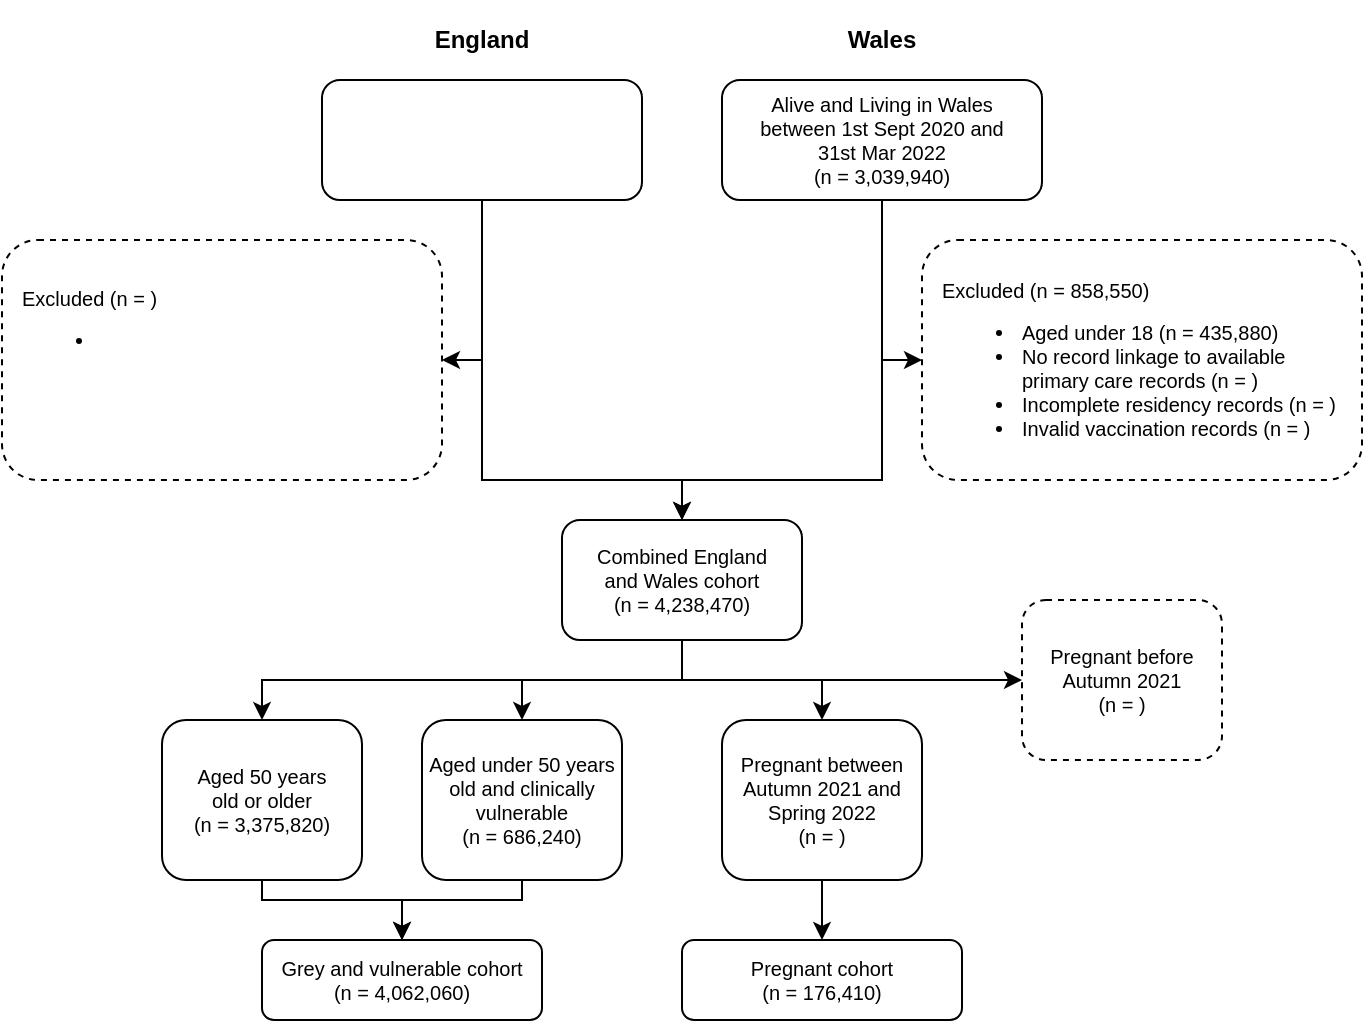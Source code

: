 <mxfile version="20.3.0" type="device"><diagram id="C5RBs43oDa-KdzZeNtuy" name="Page-1"><mxGraphModel dx="652" dy="358" grid="1" gridSize="10" guides="1" tooltips="1" connect="1" arrows="1" fold="1" page="1" pageScale="1" pageWidth="827" pageHeight="1169" math="0" shadow="0"><root><mxCell id="WIyWlLk6GJQsqaUBKTNV-0"/><mxCell id="WIyWlLk6GJQsqaUBKTNV-1" parent="WIyWlLk6GJQsqaUBKTNV-0"/><mxCell id="bD4awnvlRZZb1lPdCaFX-1" style="edgeStyle=orthogonalEdgeStyle;rounded=0;orthogonalLoop=1;jettySize=auto;html=1;entryX=0;entryY=0.5;entryDx=0;entryDy=0;fontSize=10;" parent="WIyWlLk6GJQsqaUBKTNV-1" source="WIyWlLk6GJQsqaUBKTNV-3" target="WIyWlLk6GJQsqaUBKTNV-7" edge="1"><mxGeometry relative="1" as="geometry"/></mxCell><mxCell id="bD4awnvlRZZb1lPdCaFX-30" style="edgeStyle=orthogonalEdgeStyle;rounded=0;orthogonalLoop=1;jettySize=auto;html=1;entryX=0.5;entryY=0;entryDx=0;entryDy=0;fontSize=10;" parent="WIyWlLk6GJQsqaUBKTNV-1" source="WIyWlLk6GJQsqaUBKTNV-3" target="ZYJuDC_ElGy49-UHeCfG-5" edge="1"><mxGeometry relative="1" as="geometry"><Array as="points"><mxPoint x="500" y="280"/><mxPoint x="400" y="280"/></Array></mxGeometry></mxCell><mxCell id="WIyWlLk6GJQsqaUBKTNV-3" value="&lt;font style=&quot;font-size: 10px&quot;&gt;&lt;span style=&quot;font-size: 10px&quot;&gt;Alive and Living in Wales between 1st Sept 2020 and 31st Mar 2022&lt;br style=&quot;font-size: 10px&quot;&gt;&lt;/span&gt;&lt;font style=&quot;font-size: 10px&quot;&gt;&lt;span style=&quot;font-size: 10px&quot;&gt;(n = 3,039,940)&lt;/span&gt;&lt;/font&gt;&lt;br style=&quot;font-size: 10px&quot;&gt;&lt;/font&gt;" style="rounded=1;whiteSpace=wrap;html=1;fontSize=10;glass=0;strokeWidth=1;shadow=0;spacing=20;" parent="WIyWlLk6GJQsqaUBKTNV-1" vertex="1"><mxGeometry x="420" y="80" width="160" height="60" as="geometry"/></mxCell><mxCell id="WIyWlLk6GJQsqaUBKTNV-7" value="&lt;p style=&quot;line-height: 100%&quot;&gt;&lt;span style=&quot;font-size: 10px&quot;&gt;Excluded (&lt;span style=&quot;font-size: 10px&quot;&gt;&lt;font style=&quot;font-size: 10px&quot;&gt;&lt;span style=&quot;font-size: 10px&quot;&gt;n = 858,550)&lt;/span&gt;&lt;/font&gt;&lt;/span&gt;&lt;/span&gt;&lt;br style=&quot;font-size: 10px&quot;&gt;&lt;/p&gt;&lt;ul style=&quot;font-size: 10px&quot;&gt;&lt;li style=&quot;font-size: 10px&quot;&gt;&lt;font style=&quot;font-size: 10px&quot;&gt;&lt;span style=&quot;font-size: 10px&quot;&gt;Aged under 18 (n = 435,880)&lt;/span&gt;&lt;/font&gt;&lt;/li&gt;&lt;li style=&quot;font-size: 10px&quot;&gt;&lt;font style=&quot;font-size: 10px&quot;&gt;&lt;span style=&quot;font-size: 10px&quot;&gt;No record linkage to available primary care records (n = )&lt;/span&gt;&lt;/font&gt;&lt;/li&gt;&lt;li style=&quot;font-size: 10px&quot;&gt;Incomplete residency records (n = )&lt;/li&gt;&lt;li style=&quot;font-size: 10px&quot;&gt;&lt;font style=&quot;font-size: 10px&quot;&gt;&lt;span style=&quot;font-size: 10px ; line-height: 100%&quot;&gt;Invalid vaccination records (n = )&lt;/span&gt;&lt;/font&gt;&lt;/li&gt;&lt;/ul&gt;&lt;p&gt;&lt;/p&gt;" style="rounded=1;whiteSpace=wrap;html=1;fontSize=10;glass=0;strokeWidth=1;shadow=0;align=left;fontStyle=0;spacing=10;verticalAlign=middle;dashed=1;" parent="WIyWlLk6GJQsqaUBKTNV-1" vertex="1"><mxGeometry x="520" y="160" width="220" height="120" as="geometry"/></mxCell><mxCell id="bD4awnvlRZZb1lPdCaFX-32" style="edgeStyle=orthogonalEdgeStyle;rounded=0;orthogonalLoop=1;jettySize=auto;html=1;entryX=0.5;entryY=0;entryDx=0;entryDy=0;fontSize=10;" parent="WIyWlLk6GJQsqaUBKTNV-1" source="ZYJuDC_ElGy49-UHeCfG-5" target="GRhizyIJWyX8jvZQzJl2-0" edge="1"><mxGeometry relative="1" as="geometry"/></mxCell><mxCell id="bD4awnvlRZZb1lPdCaFX-33" style="edgeStyle=orthogonalEdgeStyle;rounded=0;orthogonalLoop=1;jettySize=auto;html=1;fontSize=10;" parent="WIyWlLk6GJQsqaUBKTNV-1" source="ZYJuDC_ElGy49-UHeCfG-5" target="GRhizyIJWyX8jvZQzJl2-1" edge="1"><mxGeometry relative="1" as="geometry"/></mxCell><mxCell id="bD4awnvlRZZb1lPdCaFX-35" style="edgeStyle=orthogonalEdgeStyle;rounded=0;orthogonalLoop=1;jettySize=auto;html=1;fontSize=10;" parent="WIyWlLk6GJQsqaUBKTNV-1" source="ZYJuDC_ElGy49-UHeCfG-5" target="ZYJuDC_ElGy49-UHeCfG-11" edge="1"><mxGeometry relative="1" as="geometry"><Array as="points"><mxPoint x="400" y="380"/><mxPoint x="190" y="380"/></Array></mxGeometry></mxCell><mxCell id="2rUdXm8dnHVMQNE0LRwV-1" style="edgeStyle=orthogonalEdgeStyle;rounded=0;orthogonalLoop=1;jettySize=auto;html=1;exitX=0.5;exitY=1;exitDx=0;exitDy=0;" edge="1" parent="WIyWlLk6GJQsqaUBKTNV-1" source="ZYJuDC_ElGy49-UHeCfG-5" target="bD4awnvlRZZb1lPdCaFX-12"><mxGeometry relative="1" as="geometry"/></mxCell><mxCell id="ZYJuDC_ElGy49-UHeCfG-5" value="&lt;font style=&quot;font-size: 10px&quot;&gt;&lt;font style=&quot;font-size: 10px&quot;&gt;Combined England&lt;br&gt;and Wales cohort&lt;br style=&quot;font-size: 10px&quot;&gt;&lt;font style=&quot;font-size: 10px&quot;&gt;&lt;span style=&quot;font-size: 10px&quot;&gt;(n = 4,238,470)&lt;/span&gt;&lt;/font&gt;&lt;/font&gt;&lt;br style=&quot;font-size: 10px&quot;&gt;&lt;/font&gt;" style="rounded=1;whiteSpace=wrap;html=1;fontSize=10;glass=0;strokeWidth=1;shadow=0;" parent="WIyWlLk6GJQsqaUBKTNV-1" vertex="1"><mxGeometry x="340" y="300" width="120" height="60" as="geometry"/></mxCell><mxCell id="bD4awnvlRZZb1lPdCaFX-37" style="edgeStyle=orthogonalEdgeStyle;rounded=0;orthogonalLoop=1;jettySize=auto;html=1;entryX=0.5;entryY=0;entryDx=0;entryDy=0;fontSize=10;" parent="WIyWlLk6GJQsqaUBKTNV-1" source="ZYJuDC_ElGy49-UHeCfG-11" target="ZYJuDC_ElGy49-UHeCfG-14" edge="1"><mxGeometry relative="1" as="geometry"><Array as="points"><mxPoint x="190" y="490"/><mxPoint x="260" y="490"/></Array></mxGeometry></mxCell><mxCell id="ZYJuDC_ElGy49-UHeCfG-11" value="&lt;div style=&quot;font-size: 10px&quot;&gt;&lt;span style=&quot;font-size: 10px&quot;&gt;Aged 50 years&lt;/span&gt;&lt;/div&gt;&lt;div style=&quot;font-size: 10px&quot;&gt;&lt;span style=&quot;font-size: 10px&quot;&gt;old&amp;nbsp;&lt;/span&gt;&lt;span style=&quot;background-color: initial;&quot;&gt;or older&lt;/span&gt;&lt;/div&gt;&lt;div style=&quot;font-size: 10px&quot;&gt;&lt;span style=&quot;font-size: 10px&quot;&gt;(n = 3,375,820)&lt;/span&gt;&lt;/div&gt;" style="rounded=1;whiteSpace=wrap;html=1;fontSize=10;glass=0;strokeWidth=1;shadow=0;align=center;fontStyle=0" parent="WIyWlLk6GJQsqaUBKTNV-1" vertex="1"><mxGeometry x="140" y="400" width="100" height="80" as="geometry"/></mxCell><mxCell id="ZYJuDC_ElGy49-UHeCfG-14" value="&lt;font style=&quot;font-size: 10px&quot;&gt;&lt;font style=&quot;font-size: 10px&quot;&gt;&lt;span style=&quot;font-size: 10px&quot;&gt;&lt;span style=&quot;font-size: 10px&quot;&gt;Grey and vulnerable cohort&lt;/span&gt;&lt;br style=&quot;font-size: 10px&quot;&gt;&lt;font style=&quot;font-size: 10px&quot;&gt;(n = 4,062,060)&lt;/font&gt;&lt;/span&gt;&lt;/font&gt;&lt;br style=&quot;font-size: 10px&quot;&gt;&lt;/font&gt;" style="rounded=1;whiteSpace=wrap;html=1;fontSize=10;glass=0;strokeWidth=1;shadow=0;fontStyle=0" parent="WIyWlLk6GJQsqaUBKTNV-1" vertex="1"><mxGeometry x="190" y="510" width="140" height="40" as="geometry"/></mxCell><mxCell id="bD4awnvlRZZb1lPdCaFX-38" style="edgeStyle=orthogonalEdgeStyle;rounded=0;orthogonalLoop=1;jettySize=auto;html=1;entryX=0.5;entryY=0;entryDx=0;entryDy=0;fontSize=10;" parent="WIyWlLk6GJQsqaUBKTNV-1" source="GRhizyIJWyX8jvZQzJl2-0" target="ZYJuDC_ElGy49-UHeCfG-14" edge="1"><mxGeometry relative="1" as="geometry"><Array as="points"><mxPoint x="320" y="490"/><mxPoint x="260" y="490"/></Array></mxGeometry></mxCell><mxCell id="GRhizyIJWyX8jvZQzJl2-0" value="Aged under 50 years&lt;br&gt;old and clinically vulnerable&lt;br style=&quot;font-size: 10px&quot;&gt;&lt;span style=&quot;font-size: 10px&quot;&gt;(n = 686,240)&lt;/span&gt;" style="rounded=1;whiteSpace=wrap;html=1;fontStyle=0;fontSize=10;" parent="WIyWlLk6GJQsqaUBKTNV-1" vertex="1"><mxGeometry x="270" y="400" width="100" height="80" as="geometry"/></mxCell><mxCell id="bD4awnvlRZZb1lPdCaFX-39" style="edgeStyle=orthogonalEdgeStyle;rounded=0;orthogonalLoop=1;jettySize=auto;html=1;entryX=0.5;entryY=0;entryDx=0;entryDy=0;fontSize=10;" parent="WIyWlLk6GJQsqaUBKTNV-1" source="GRhizyIJWyX8jvZQzJl2-1" target="bD4awnvlRZZb1lPdCaFX-19" edge="1"><mxGeometry relative="1" as="geometry"/></mxCell><mxCell id="GRhizyIJWyX8jvZQzJl2-1" value="Pregnant between Autumn 2021 and Spring 2022&lt;br style=&quot;font-size: 10px&quot;&gt;&lt;span style=&quot;font-size: 10px&quot;&gt;(n = )&lt;/span&gt;" style="rounded=1;whiteSpace=wrap;html=1;fontSize=10;fontStyle=0" parent="WIyWlLk6GJQsqaUBKTNV-1" vertex="1"><mxGeometry x="420" y="400" width="100" height="80" as="geometry"/></mxCell><mxCell id="GRhizyIJWyX8jvZQzJl2-7" value="Wales" style="text;html=1;strokeColor=none;fillColor=none;align=center;verticalAlign=middle;whiteSpace=wrap;rounded=0;fontSize=12;fontStyle=1" parent="WIyWlLk6GJQsqaUBKTNV-1" vertex="1"><mxGeometry x="420" y="40" width="160" height="40" as="geometry"/></mxCell><mxCell id="GRhizyIJWyX8jvZQzJl2-8" value="England" style="text;html=1;strokeColor=none;fillColor=none;align=center;verticalAlign=middle;whiteSpace=wrap;rounded=0;fontSize=12;fontStyle=1" parent="WIyWlLk6GJQsqaUBKTNV-1" vertex="1"><mxGeometry x="220" y="40" width="160" height="40" as="geometry"/></mxCell><mxCell id="bD4awnvlRZZb1lPdCaFX-8" style="edgeStyle=orthogonalEdgeStyle;rounded=0;orthogonalLoop=1;jettySize=auto;html=1;entryX=1;entryY=0.5;entryDx=0;entryDy=0;fontSize=10;" parent="WIyWlLk6GJQsqaUBKTNV-1" source="bD4awnvlRZZb1lPdCaFX-2" target="bD4awnvlRZZb1lPdCaFX-3" edge="1"><mxGeometry relative="1" as="geometry"/></mxCell><mxCell id="bD4awnvlRZZb1lPdCaFX-29" style="edgeStyle=orthogonalEdgeStyle;rounded=0;orthogonalLoop=1;jettySize=auto;html=1;entryX=0.5;entryY=0;entryDx=0;entryDy=0;fontSize=10;" parent="WIyWlLk6GJQsqaUBKTNV-1" source="bD4awnvlRZZb1lPdCaFX-2" target="ZYJuDC_ElGy49-UHeCfG-5" edge="1"><mxGeometry relative="1" as="geometry"><Array as="points"><mxPoint x="300" y="280"/><mxPoint x="400" y="280"/></Array></mxGeometry></mxCell><mxCell id="bD4awnvlRZZb1lPdCaFX-2" value="&lt;font style=&quot;font-size: 10px&quot;&gt;&lt;br style=&quot;font-size: 10px&quot;&gt;&lt;/font&gt;" style="rounded=1;whiteSpace=wrap;html=1;fontSize=10;glass=0;strokeWidth=1;shadow=0;spacing=20;" parent="WIyWlLk6GJQsqaUBKTNV-1" vertex="1"><mxGeometry x="220" y="80" width="160" height="60" as="geometry"/></mxCell><mxCell id="bD4awnvlRZZb1lPdCaFX-3" value="&lt;p style=&quot;line-height: 100%&quot;&gt;&lt;span style=&quot;font-size: 10px&quot;&gt;Excluded (&lt;span style=&quot;font-size: 10px&quot;&gt;&lt;font style=&quot;font-size: 10px&quot;&gt;&lt;span style=&quot;font-size: 10px&quot;&gt;n = )&lt;/span&gt;&lt;/font&gt;&lt;/span&gt;&lt;/span&gt;&lt;br style=&quot;font-size: 10px&quot;&gt;&lt;/p&gt;&lt;ul style=&quot;font-size: 10px&quot;&gt;&lt;li style=&quot;font-size: 10px&quot;&gt;&lt;br&gt;&lt;/li&gt;&lt;/ul&gt;&lt;p&gt;&lt;/p&gt;" style="rounded=1;whiteSpace=wrap;html=1;fontSize=10;glass=0;strokeWidth=1;shadow=0;align=left;fontStyle=0;spacing=10;verticalAlign=top;dashed=1;" parent="WIyWlLk6GJQsqaUBKTNV-1" vertex="1"><mxGeometry x="60" y="160" width="220" height="120" as="geometry"/></mxCell><mxCell id="bD4awnvlRZZb1lPdCaFX-12" value="Pregnant before&lt;br&gt;Autumn 2021&lt;br style=&quot;font-size: 10px&quot;&gt;&lt;span style=&quot;font-size: 10px&quot;&gt;(n = )&lt;/span&gt;" style="rounded=1;whiteSpace=wrap;html=1;fontSize=10;fontStyle=0;dashed=1;" parent="WIyWlLk6GJQsqaUBKTNV-1" vertex="1"><mxGeometry x="570" y="340" width="100" height="80" as="geometry"/></mxCell><mxCell id="bD4awnvlRZZb1lPdCaFX-19" value="&lt;font style=&quot;font-size: 10px&quot;&gt;Pregnant cohort&lt;br&gt;(n = 176,410)&lt;br style=&quot;font-size: 10px&quot;&gt;&lt;/font&gt;" style="rounded=1;whiteSpace=wrap;html=1;fontSize=10;glass=0;strokeWidth=1;shadow=0;fontStyle=0" parent="WIyWlLk6GJQsqaUBKTNV-1" vertex="1"><mxGeometry x="400" y="510" width="140" height="40" as="geometry"/></mxCell></root></mxGraphModel></diagram></mxfile>